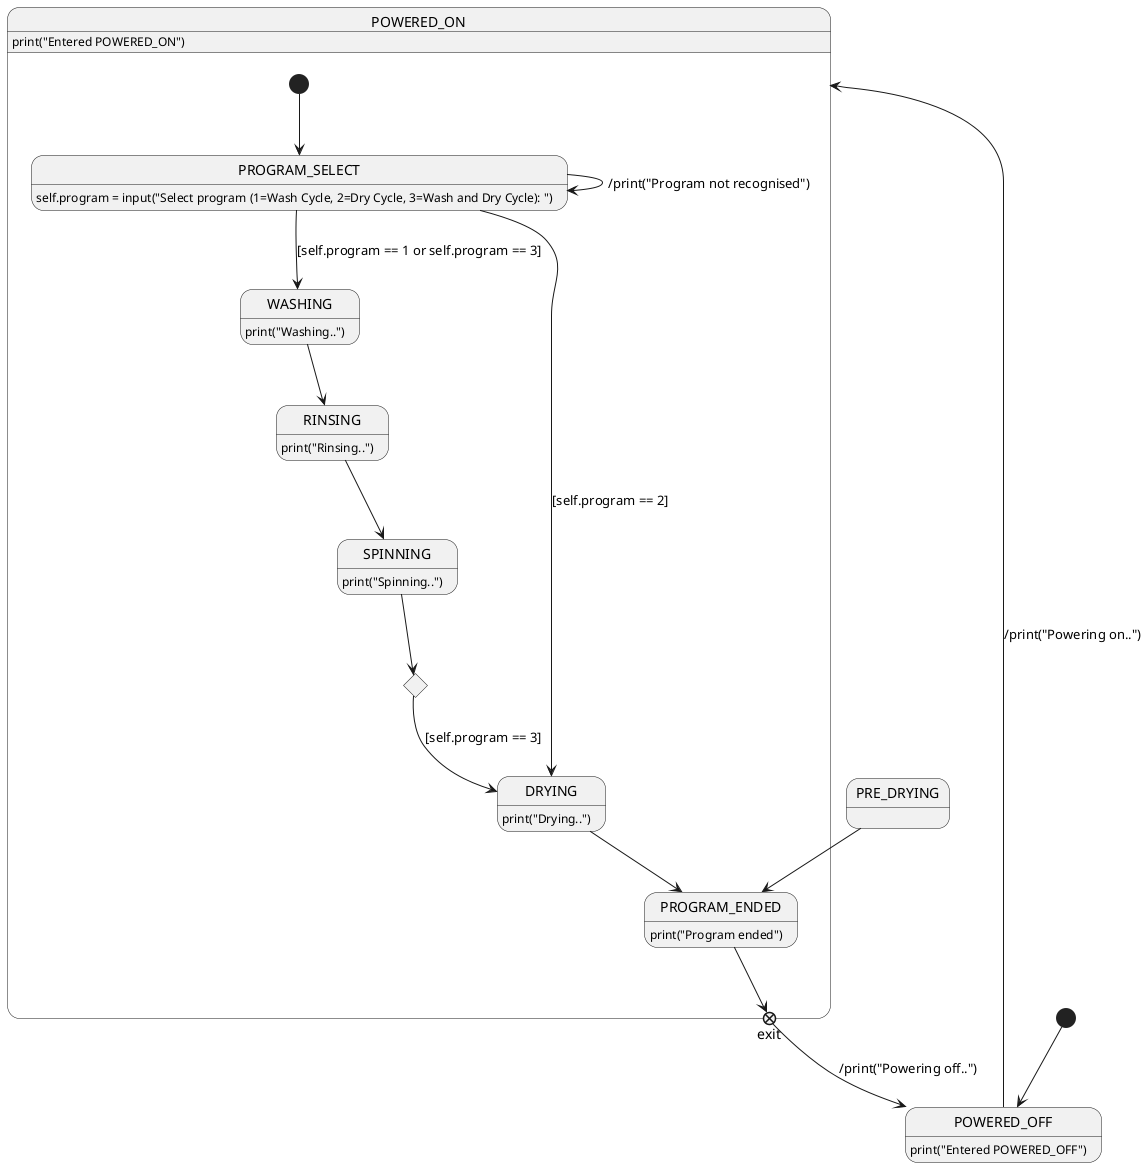 @startuml


state POWERED_OFF : print("Entered POWERED_OFF")
state POWERED_ON : print("Entered POWERED_ON")
state POWERED_ON {
    state PROGRAM_SELECT : self.program = input("Select program (1=Wash Cycle, 2=Dry Cycle, 3=Wash and Dry Cycle): ")
    state WASHING : print("Washing..")
    state RINSING : print("Rinsing..")
    state SPINNING : print("Spinning..")
    state do_drying_choice <<choice>>
    state DRYING : print("Drying..")
    state PROGRAM_ENDED : print("Program ended")
    state exit <<exitPoint>>
}

[*] --> POWERED_OFF
POWERED_OFF --> POWERED_ON : /print("Powering on..")

state POWERED_ON {
    [*] --> PROGRAM_SELECT
}
PROGRAM_SELECT --> WASHING : [self.program == 1 or self.program == 3]
PROGRAM_SELECT --> DRYING : [self.program == 2]
PROGRAM_SELECT --> PROGRAM_SELECT : /print("Program not recognised")

WASHING --> RINSING
RINSING --> SPINNING
SPINNING --> do_drying_choice
do_drying_choice --> DRYING : [self.program == 3]
PRE_DRYING --> PROGRAM_ENDED
DRYING --> PROGRAM_ENDED

PROGRAM_ENDED --> exit
exit --> POWERED_OFF : /print("Powering off..")


@enduml